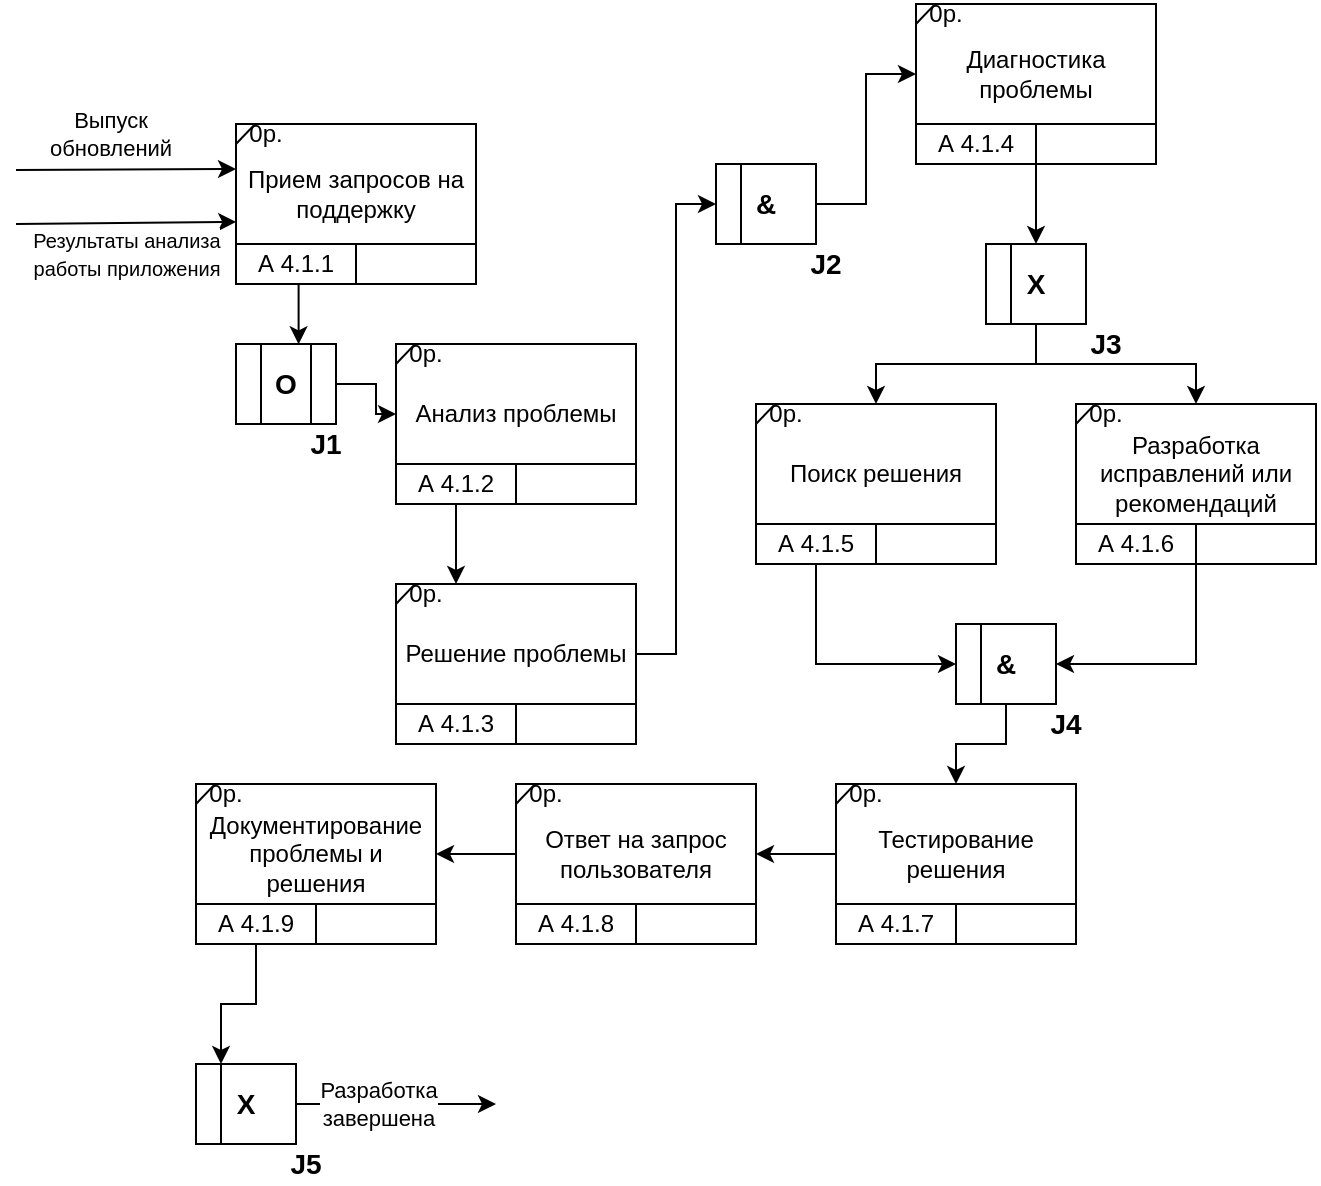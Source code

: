 <mxfile version="22.0.4" type="github">
  <diagram name="Страница — 1" id="KdkdapdGVcpsQh96Dx33">
    <mxGraphModel dx="1702" dy="445" grid="1" gridSize="10" guides="1" tooltips="1" connect="1" arrows="1" fold="1" page="1" pageScale="1" pageWidth="827" pageHeight="1169" math="0" shadow="0">
      <root>
        <mxCell id="0" />
        <mxCell id="1" parent="0" />
        <mxCell id="Tn2TDSUFa4dQiJqFz2St-1" value="" style="group" vertex="1" connectable="0" parent="1">
          <mxGeometry x="90" y="90" width="120" height="80" as="geometry" />
        </mxCell>
        <mxCell id="Tn2TDSUFa4dQiJqFz2St-2" value="" style="rounded=0;whiteSpace=wrap;html=1;" vertex="1" parent="Tn2TDSUFa4dQiJqFz2St-1">
          <mxGeometry width="120" height="80" as="geometry" />
        </mxCell>
        <mxCell id="Tn2TDSUFa4dQiJqFz2St-3" value="" style="endArrow=none;html=1;rounded=0;entryX=1;entryY=0.75;entryDx=0;entryDy=0;" edge="1" parent="Tn2TDSUFa4dQiJqFz2St-1" target="Tn2TDSUFa4dQiJqFz2St-2">
          <mxGeometry width="50" height="50" relative="1" as="geometry">
            <mxPoint y="60" as="sourcePoint" />
            <mxPoint x="50" y="10" as="targetPoint" />
          </mxGeometry>
        </mxCell>
        <mxCell id="Tn2TDSUFa4dQiJqFz2St-4" value="" style="endArrow=none;html=1;rounded=0;" edge="1" parent="Tn2TDSUFa4dQiJqFz2St-1">
          <mxGeometry width="50" height="50" relative="1" as="geometry">
            <mxPoint x="60" y="80" as="sourcePoint" />
            <mxPoint x="60" y="60" as="targetPoint" />
          </mxGeometry>
        </mxCell>
        <mxCell id="Tn2TDSUFa4dQiJqFz2St-5" value="" style="endArrow=none;html=1;rounded=0;entryX=0.081;entryY=-0.002;entryDx=0;entryDy=0;entryPerimeter=0;" edge="1" parent="Tn2TDSUFa4dQiJqFz2St-1" target="Tn2TDSUFa4dQiJqFz2St-2">
          <mxGeometry width="50" height="50" relative="1" as="geometry">
            <mxPoint y="10" as="sourcePoint" />
            <mxPoint x="50" y="-40" as="targetPoint" />
          </mxGeometry>
        </mxCell>
        <mxCell id="Tn2TDSUFa4dQiJqFz2St-6" value="0р." style="text;html=1;strokeColor=none;fillColor=none;align=center;verticalAlign=middle;whiteSpace=wrap;rounded=0;" vertex="1" parent="Tn2TDSUFa4dQiJqFz2St-1">
          <mxGeometry width="30" height="10" as="geometry" />
        </mxCell>
        <mxCell id="Tn2TDSUFa4dQiJqFz2St-9" value="А 4.1.1" style="text;html=1;strokeColor=none;fillColor=none;align=center;verticalAlign=middle;whiteSpace=wrap;rounded=0;" vertex="1" parent="Tn2TDSUFa4dQiJqFz2St-1">
          <mxGeometry y="60" width="60" height="20" as="geometry" />
        </mxCell>
        <mxCell id="Tn2TDSUFa4dQiJqFz2St-10" value="Прием запросов на поддержку" style="text;html=1;strokeColor=none;fillColor=none;align=center;verticalAlign=middle;whiteSpace=wrap;rounded=0;" vertex="1" parent="Tn2TDSUFa4dQiJqFz2St-1">
          <mxGeometry y="10" width="120" height="50" as="geometry" />
        </mxCell>
        <mxCell id="Tn2TDSUFa4dQiJqFz2St-11" value="" style="group" vertex="1" connectable="0" parent="1">
          <mxGeometry x="90" y="200" width="50" height="40" as="geometry" />
        </mxCell>
        <mxCell id="Tn2TDSUFa4dQiJqFz2St-12" value="" style="rounded=0;whiteSpace=wrap;html=1;" vertex="1" parent="Tn2TDSUFa4dQiJqFz2St-11">
          <mxGeometry width="50" height="40" as="geometry" />
        </mxCell>
        <mxCell id="Tn2TDSUFa4dQiJqFz2St-13" value="" style="endArrow=none;html=1;rounded=0;entryX=0.25;entryY=0;entryDx=0;entryDy=0;exitX=0.25;exitY=1;exitDx=0;exitDy=0;" edge="1" parent="Tn2TDSUFa4dQiJqFz2St-11" source="Tn2TDSUFa4dQiJqFz2St-12" target="Tn2TDSUFa4dQiJqFz2St-12">
          <mxGeometry width="50" height="50" relative="1" as="geometry">
            <mxPoint x="10" y="40" as="sourcePoint" />
            <mxPoint x="20" y="10" as="targetPoint" />
          </mxGeometry>
        </mxCell>
        <mxCell id="Tn2TDSUFa4dQiJqFz2St-14" value="&lt;font style=&quot;font-size: 14px;&quot;&gt;&lt;b&gt;О&lt;/b&gt;&lt;/font&gt;" style="text;html=1;strokeColor=none;fillColor=none;align=center;verticalAlign=middle;whiteSpace=wrap;rounded=0;" vertex="1" parent="Tn2TDSUFa4dQiJqFz2St-11">
          <mxGeometry x="10" y="5" width="30" height="30" as="geometry" />
        </mxCell>
        <mxCell id="Tn2TDSUFa4dQiJqFz2St-15" value="" style="endArrow=none;html=1;rounded=0;entryX=0.75;entryY=0;entryDx=0;entryDy=0;exitX=0.75;exitY=1;exitDx=0;exitDy=0;" edge="1" parent="Tn2TDSUFa4dQiJqFz2St-11" source="Tn2TDSUFa4dQiJqFz2St-12" target="Tn2TDSUFa4dQiJqFz2St-12">
          <mxGeometry width="50" height="50" relative="1" as="geometry">
            <mxPoint x="40" y="40" as="sourcePoint" />
            <mxPoint x="90" y="-10" as="targetPoint" />
          </mxGeometry>
        </mxCell>
        <mxCell id="Tn2TDSUFa4dQiJqFz2St-16" value="" style="group" vertex="1" connectable="0" parent="1">
          <mxGeometry x="170" y="200" width="120" height="80" as="geometry" />
        </mxCell>
        <mxCell id="Tn2TDSUFa4dQiJqFz2St-17" value="" style="rounded=0;whiteSpace=wrap;html=1;" vertex="1" parent="Tn2TDSUFa4dQiJqFz2St-16">
          <mxGeometry width="120" height="80" as="geometry" />
        </mxCell>
        <mxCell id="Tn2TDSUFa4dQiJqFz2St-18" value="" style="endArrow=none;html=1;rounded=0;entryX=1;entryY=0.75;entryDx=0;entryDy=0;" edge="1" parent="Tn2TDSUFa4dQiJqFz2St-16" target="Tn2TDSUFa4dQiJqFz2St-17">
          <mxGeometry width="50" height="50" relative="1" as="geometry">
            <mxPoint y="60" as="sourcePoint" />
            <mxPoint x="50" y="10" as="targetPoint" />
          </mxGeometry>
        </mxCell>
        <mxCell id="Tn2TDSUFa4dQiJqFz2St-19" value="" style="endArrow=none;html=1;rounded=0;" edge="1" parent="Tn2TDSUFa4dQiJqFz2St-16">
          <mxGeometry width="50" height="50" relative="1" as="geometry">
            <mxPoint x="60" y="80" as="sourcePoint" />
            <mxPoint x="60" y="60" as="targetPoint" />
          </mxGeometry>
        </mxCell>
        <mxCell id="Tn2TDSUFa4dQiJqFz2St-20" value="" style="endArrow=none;html=1;rounded=0;entryX=0.081;entryY=-0.002;entryDx=0;entryDy=0;entryPerimeter=0;" edge="1" parent="Tn2TDSUFa4dQiJqFz2St-16" target="Tn2TDSUFa4dQiJqFz2St-17">
          <mxGeometry width="50" height="50" relative="1" as="geometry">
            <mxPoint y="10" as="sourcePoint" />
            <mxPoint x="50" y="-40" as="targetPoint" />
          </mxGeometry>
        </mxCell>
        <mxCell id="Tn2TDSUFa4dQiJqFz2St-21" value="0р." style="text;html=1;strokeColor=none;fillColor=none;align=center;verticalAlign=middle;whiteSpace=wrap;rounded=0;" vertex="1" parent="Tn2TDSUFa4dQiJqFz2St-16">
          <mxGeometry width="30" height="10" as="geometry" />
        </mxCell>
        <mxCell id="Tn2TDSUFa4dQiJqFz2St-22" value="А 4.1.2" style="text;html=1;strokeColor=none;fillColor=none;align=center;verticalAlign=middle;whiteSpace=wrap;rounded=0;" vertex="1" parent="Tn2TDSUFa4dQiJqFz2St-16">
          <mxGeometry y="60" width="60" height="20" as="geometry" />
        </mxCell>
        <mxCell id="Tn2TDSUFa4dQiJqFz2St-23" value="Анализ проблемы" style="text;html=1;strokeColor=none;fillColor=none;align=center;verticalAlign=middle;whiteSpace=wrap;rounded=0;" vertex="1" parent="Tn2TDSUFa4dQiJqFz2St-16">
          <mxGeometry y="10" width="120" height="50" as="geometry" />
        </mxCell>
        <mxCell id="Tn2TDSUFa4dQiJqFz2St-24" value="" style="group" vertex="1" connectable="0" parent="1">
          <mxGeometry x="170" y="320" width="120" height="80" as="geometry" />
        </mxCell>
        <mxCell id="Tn2TDSUFa4dQiJqFz2St-25" value="" style="rounded=0;whiteSpace=wrap;html=1;" vertex="1" parent="Tn2TDSUFa4dQiJqFz2St-24">
          <mxGeometry width="120" height="80" as="geometry" />
        </mxCell>
        <mxCell id="Tn2TDSUFa4dQiJqFz2St-26" value="" style="endArrow=none;html=1;rounded=0;entryX=1;entryY=0.75;entryDx=0;entryDy=0;" edge="1" parent="Tn2TDSUFa4dQiJqFz2St-24" target="Tn2TDSUFa4dQiJqFz2St-25">
          <mxGeometry width="50" height="50" relative="1" as="geometry">
            <mxPoint y="60" as="sourcePoint" />
            <mxPoint x="50" y="10" as="targetPoint" />
          </mxGeometry>
        </mxCell>
        <mxCell id="Tn2TDSUFa4dQiJqFz2St-27" value="" style="endArrow=none;html=1;rounded=0;" edge="1" parent="Tn2TDSUFa4dQiJqFz2St-24">
          <mxGeometry width="50" height="50" relative="1" as="geometry">
            <mxPoint x="60" y="80" as="sourcePoint" />
            <mxPoint x="60" y="60" as="targetPoint" />
          </mxGeometry>
        </mxCell>
        <mxCell id="Tn2TDSUFa4dQiJqFz2St-28" value="" style="endArrow=none;html=1;rounded=0;entryX=0.081;entryY=-0.002;entryDx=0;entryDy=0;entryPerimeter=0;" edge="1" parent="Tn2TDSUFa4dQiJqFz2St-24" target="Tn2TDSUFa4dQiJqFz2St-25">
          <mxGeometry width="50" height="50" relative="1" as="geometry">
            <mxPoint y="10" as="sourcePoint" />
            <mxPoint x="50" y="-40" as="targetPoint" />
          </mxGeometry>
        </mxCell>
        <mxCell id="Tn2TDSUFa4dQiJqFz2St-29" value="0р." style="text;html=1;strokeColor=none;fillColor=none;align=center;verticalAlign=middle;whiteSpace=wrap;rounded=0;" vertex="1" parent="Tn2TDSUFa4dQiJqFz2St-24">
          <mxGeometry width="30" height="10" as="geometry" />
        </mxCell>
        <mxCell id="Tn2TDSUFa4dQiJqFz2St-30" value="А 4.1.3" style="text;html=1;strokeColor=none;fillColor=none;align=center;verticalAlign=middle;whiteSpace=wrap;rounded=0;" vertex="1" parent="Tn2TDSUFa4dQiJqFz2St-24">
          <mxGeometry y="60" width="60" height="20" as="geometry" />
        </mxCell>
        <mxCell id="Tn2TDSUFa4dQiJqFz2St-31" value="Решение проблемы" style="text;html=1;strokeColor=none;fillColor=none;align=center;verticalAlign=middle;whiteSpace=wrap;rounded=0;" vertex="1" parent="Tn2TDSUFa4dQiJqFz2St-24">
          <mxGeometry y="10" width="120" height="50" as="geometry" />
        </mxCell>
        <mxCell id="Tn2TDSUFa4dQiJqFz2St-32" value="" style="group" vertex="1" connectable="0" parent="1">
          <mxGeometry x="390" y="420" width="120" height="80" as="geometry" />
        </mxCell>
        <mxCell id="Tn2TDSUFa4dQiJqFz2St-33" value="" style="rounded=0;whiteSpace=wrap;html=1;" vertex="1" parent="Tn2TDSUFa4dQiJqFz2St-32">
          <mxGeometry width="120" height="80" as="geometry" />
        </mxCell>
        <mxCell id="Tn2TDSUFa4dQiJqFz2St-34" value="" style="endArrow=none;html=1;rounded=0;entryX=1;entryY=0.75;entryDx=0;entryDy=0;" edge="1" parent="Tn2TDSUFa4dQiJqFz2St-32" target="Tn2TDSUFa4dQiJqFz2St-33">
          <mxGeometry width="50" height="50" relative="1" as="geometry">
            <mxPoint y="60" as="sourcePoint" />
            <mxPoint x="50" y="10" as="targetPoint" />
          </mxGeometry>
        </mxCell>
        <mxCell id="Tn2TDSUFa4dQiJqFz2St-35" value="" style="endArrow=none;html=1;rounded=0;" edge="1" parent="Tn2TDSUFa4dQiJqFz2St-32">
          <mxGeometry width="50" height="50" relative="1" as="geometry">
            <mxPoint x="60" y="80" as="sourcePoint" />
            <mxPoint x="60" y="60" as="targetPoint" />
          </mxGeometry>
        </mxCell>
        <mxCell id="Tn2TDSUFa4dQiJqFz2St-36" value="" style="endArrow=none;html=1;rounded=0;entryX=0.081;entryY=-0.002;entryDx=0;entryDy=0;entryPerimeter=0;" edge="1" parent="Tn2TDSUFa4dQiJqFz2St-32" target="Tn2TDSUFa4dQiJqFz2St-33">
          <mxGeometry width="50" height="50" relative="1" as="geometry">
            <mxPoint y="10" as="sourcePoint" />
            <mxPoint x="50" y="-40" as="targetPoint" />
          </mxGeometry>
        </mxCell>
        <mxCell id="Tn2TDSUFa4dQiJqFz2St-37" value="0р." style="text;html=1;strokeColor=none;fillColor=none;align=center;verticalAlign=middle;whiteSpace=wrap;rounded=0;" vertex="1" parent="Tn2TDSUFa4dQiJqFz2St-32">
          <mxGeometry width="30" height="10" as="geometry" />
        </mxCell>
        <mxCell id="Tn2TDSUFa4dQiJqFz2St-38" value="А 4.1.7" style="text;html=1;strokeColor=none;fillColor=none;align=center;verticalAlign=middle;whiteSpace=wrap;rounded=0;" vertex="1" parent="Tn2TDSUFa4dQiJqFz2St-32">
          <mxGeometry y="60" width="60" height="20" as="geometry" />
        </mxCell>
        <mxCell id="Tn2TDSUFa4dQiJqFz2St-39" value="Тестирование решения" style="text;html=1;strokeColor=none;fillColor=none;align=center;verticalAlign=middle;whiteSpace=wrap;rounded=0;" vertex="1" parent="Tn2TDSUFa4dQiJqFz2St-32">
          <mxGeometry y="10" width="120" height="50" as="geometry" />
        </mxCell>
        <mxCell id="Tn2TDSUFa4dQiJqFz2St-40" value="" style="group" vertex="1" connectable="0" parent="1">
          <mxGeometry x="430" y="30" width="120" height="80" as="geometry" />
        </mxCell>
        <mxCell id="Tn2TDSUFa4dQiJqFz2St-41" value="" style="rounded=0;whiteSpace=wrap;html=1;" vertex="1" parent="Tn2TDSUFa4dQiJqFz2St-40">
          <mxGeometry width="120" height="80" as="geometry" />
        </mxCell>
        <mxCell id="Tn2TDSUFa4dQiJqFz2St-42" value="" style="endArrow=none;html=1;rounded=0;entryX=1;entryY=0.75;entryDx=0;entryDy=0;" edge="1" parent="Tn2TDSUFa4dQiJqFz2St-40" target="Tn2TDSUFa4dQiJqFz2St-41">
          <mxGeometry width="50" height="50" relative="1" as="geometry">
            <mxPoint y="60" as="sourcePoint" />
            <mxPoint x="50" y="10" as="targetPoint" />
          </mxGeometry>
        </mxCell>
        <mxCell id="Tn2TDSUFa4dQiJqFz2St-43" value="" style="endArrow=none;html=1;rounded=0;" edge="1" parent="Tn2TDSUFa4dQiJqFz2St-40">
          <mxGeometry width="50" height="50" relative="1" as="geometry">
            <mxPoint x="60" y="80" as="sourcePoint" />
            <mxPoint x="60" y="60" as="targetPoint" />
          </mxGeometry>
        </mxCell>
        <mxCell id="Tn2TDSUFa4dQiJqFz2St-44" value="" style="endArrow=none;html=1;rounded=0;entryX=0.081;entryY=-0.002;entryDx=0;entryDy=0;entryPerimeter=0;" edge="1" parent="Tn2TDSUFa4dQiJqFz2St-40" target="Tn2TDSUFa4dQiJqFz2St-41">
          <mxGeometry width="50" height="50" relative="1" as="geometry">
            <mxPoint y="10" as="sourcePoint" />
            <mxPoint x="50" y="-40" as="targetPoint" />
          </mxGeometry>
        </mxCell>
        <mxCell id="Tn2TDSUFa4dQiJqFz2St-45" value="0р." style="text;html=1;strokeColor=none;fillColor=none;align=center;verticalAlign=middle;whiteSpace=wrap;rounded=0;" vertex="1" parent="Tn2TDSUFa4dQiJqFz2St-40">
          <mxGeometry width="30" height="10" as="geometry" />
        </mxCell>
        <mxCell id="Tn2TDSUFa4dQiJqFz2St-46" value="А 4.1.4" style="text;html=1;strokeColor=none;fillColor=none;align=center;verticalAlign=middle;whiteSpace=wrap;rounded=0;" vertex="1" parent="Tn2TDSUFa4dQiJqFz2St-40">
          <mxGeometry y="60" width="60" height="20" as="geometry" />
        </mxCell>
        <mxCell id="Tn2TDSUFa4dQiJqFz2St-47" value="Диагностика проблемы" style="text;html=1;strokeColor=none;fillColor=none;align=center;verticalAlign=middle;whiteSpace=wrap;rounded=0;" vertex="1" parent="Tn2TDSUFa4dQiJqFz2St-40">
          <mxGeometry y="10" width="120" height="50" as="geometry" />
        </mxCell>
        <mxCell id="Tn2TDSUFa4dQiJqFz2St-48" style="edgeStyle=orthogonalEdgeStyle;rounded=0;orthogonalLoop=1;jettySize=auto;html=1;entryX=0;entryY=0.5;entryDx=0;entryDy=0;" edge="1" parent="1" source="Tn2TDSUFa4dQiJqFz2St-12" target="Tn2TDSUFa4dQiJqFz2St-23">
          <mxGeometry relative="1" as="geometry" />
        </mxCell>
        <mxCell id="Tn2TDSUFa4dQiJqFz2St-51" value="" style="endArrow=classic;html=1;rounded=0;entryX=0;entryY=0.25;entryDx=0;entryDy=0;" edge="1" parent="1" target="Tn2TDSUFa4dQiJqFz2St-10">
          <mxGeometry width="50" height="50" relative="1" as="geometry">
            <mxPoint x="-20" y="113" as="sourcePoint" />
            <mxPoint x="50" y="60" as="targetPoint" />
          </mxGeometry>
        </mxCell>
        <mxCell id="Tn2TDSUFa4dQiJqFz2St-52" value="Выпуск&lt;br&gt;обновлений" style="edgeLabel;html=1;align=center;verticalAlign=middle;resizable=0;points=[];" vertex="1" connectable="0" parent="Tn2TDSUFa4dQiJqFz2St-51">
          <mxGeometry x="-0.586" y="2" relative="1" as="geometry">
            <mxPoint x="24" y="-16" as="offset" />
          </mxGeometry>
        </mxCell>
        <mxCell id="Tn2TDSUFa4dQiJqFz2St-53" value="" style="endArrow=classic;html=1;rounded=0;entryX=0.001;entryY=0.779;entryDx=0;entryDy=0;entryPerimeter=0;" edge="1" parent="1" target="Tn2TDSUFa4dQiJqFz2St-10">
          <mxGeometry width="50" height="50" relative="1" as="geometry">
            <mxPoint x="-20" y="140" as="sourcePoint" />
            <mxPoint x="20" y="130" as="targetPoint" />
          </mxGeometry>
        </mxCell>
        <mxCell id="Tn2TDSUFa4dQiJqFz2St-54" value="&lt;font style=&quot;font-size: 10px;&quot;&gt;Результаты анализа&lt;br&gt;работы приложения&lt;/font&gt;" style="edgeLabel;html=1;align=center;verticalAlign=middle;resizable=0;points=[];" vertex="1" connectable="0" parent="Tn2TDSUFa4dQiJqFz2St-53">
          <mxGeometry x="-0.278" y="1" relative="1" as="geometry">
            <mxPoint x="15" y="16" as="offset" />
          </mxGeometry>
        </mxCell>
        <mxCell id="Tn2TDSUFa4dQiJqFz2St-55" value="" style="group" vertex="1" connectable="0" parent="1">
          <mxGeometry x="330" y="110" width="50" height="40" as="geometry" />
        </mxCell>
        <mxCell id="Tn2TDSUFa4dQiJqFz2St-56" value="" style="rounded=0;whiteSpace=wrap;html=1;" vertex="1" parent="Tn2TDSUFa4dQiJqFz2St-55">
          <mxGeometry width="50" height="40" as="geometry" />
        </mxCell>
        <mxCell id="Tn2TDSUFa4dQiJqFz2St-57" value="" style="endArrow=none;html=1;rounded=0;entryX=0.25;entryY=0;entryDx=0;entryDy=0;exitX=0.25;exitY=1;exitDx=0;exitDy=0;" edge="1" parent="Tn2TDSUFa4dQiJqFz2St-55" source="Tn2TDSUFa4dQiJqFz2St-56" target="Tn2TDSUFa4dQiJqFz2St-56">
          <mxGeometry width="50" height="50" relative="1" as="geometry">
            <mxPoint x="10" y="40" as="sourcePoint" />
            <mxPoint x="20" y="10" as="targetPoint" />
          </mxGeometry>
        </mxCell>
        <mxCell id="Tn2TDSUFa4dQiJqFz2St-58" value="&lt;font style=&quot;font-size: 14px;&quot;&gt;&lt;b&gt;&amp;amp;&lt;/b&gt;&lt;/font&gt;" style="text;html=1;strokeColor=none;fillColor=none;align=center;verticalAlign=middle;whiteSpace=wrap;rounded=0;" vertex="1" parent="Tn2TDSUFa4dQiJqFz2St-55">
          <mxGeometry x="10" y="5" width="30" height="30" as="geometry" />
        </mxCell>
        <mxCell id="Tn2TDSUFa4dQiJqFz2St-60" style="edgeStyle=orthogonalEdgeStyle;rounded=0;orthogonalLoop=1;jettySize=auto;html=1;exitX=1;exitY=0.5;exitDx=0;exitDy=0;entryX=0;entryY=0.5;entryDx=0;entryDy=0;" edge="1" parent="1" source="Tn2TDSUFa4dQiJqFz2St-31" target="Tn2TDSUFa4dQiJqFz2St-56">
          <mxGeometry relative="1" as="geometry" />
        </mxCell>
        <mxCell id="Tn2TDSUFa4dQiJqFz2St-62" style="edgeStyle=orthogonalEdgeStyle;rounded=0;orthogonalLoop=1;jettySize=auto;html=1;exitX=1;exitY=0.5;exitDx=0;exitDy=0;entryX=0;entryY=0.5;entryDx=0;entryDy=0;" edge="1" parent="1" source="Tn2TDSUFa4dQiJqFz2St-56" target="Tn2TDSUFa4dQiJqFz2St-47">
          <mxGeometry relative="1" as="geometry" />
        </mxCell>
        <mxCell id="Tn2TDSUFa4dQiJqFz2St-64" value="" style="group" vertex="1" connectable="0" parent="1">
          <mxGeometry x="465" y="150" width="50" height="40" as="geometry" />
        </mxCell>
        <mxCell id="Tn2TDSUFa4dQiJqFz2St-65" value="" style="rounded=0;whiteSpace=wrap;html=1;" vertex="1" parent="Tn2TDSUFa4dQiJqFz2St-64">
          <mxGeometry width="50" height="40" as="geometry" />
        </mxCell>
        <mxCell id="Tn2TDSUFa4dQiJqFz2St-66" value="" style="endArrow=none;html=1;rounded=0;entryX=0.25;entryY=0;entryDx=0;entryDy=0;exitX=0.25;exitY=1;exitDx=0;exitDy=0;" edge="1" parent="Tn2TDSUFa4dQiJqFz2St-64" source="Tn2TDSUFa4dQiJqFz2St-65" target="Tn2TDSUFa4dQiJqFz2St-65">
          <mxGeometry width="50" height="50" relative="1" as="geometry">
            <mxPoint x="10" y="40" as="sourcePoint" />
            <mxPoint x="20" y="10" as="targetPoint" />
          </mxGeometry>
        </mxCell>
        <mxCell id="Tn2TDSUFa4dQiJqFz2St-67" value="&lt;font style=&quot;font-size: 14px;&quot;&gt;&lt;b&gt;Х&lt;/b&gt;&lt;/font&gt;" style="text;html=1;strokeColor=none;fillColor=none;align=center;verticalAlign=middle;whiteSpace=wrap;rounded=0;" vertex="1" parent="Tn2TDSUFa4dQiJqFz2St-64">
          <mxGeometry x="10" y="5" width="30" height="30" as="geometry" />
        </mxCell>
        <mxCell id="Tn2TDSUFa4dQiJqFz2St-68" style="edgeStyle=orthogonalEdgeStyle;rounded=0;orthogonalLoop=1;jettySize=auto;html=1;entryX=0.5;entryY=0;entryDx=0;entryDy=0;" edge="1" parent="1" source="Tn2TDSUFa4dQiJqFz2St-41" target="Tn2TDSUFa4dQiJqFz2St-65">
          <mxGeometry relative="1" as="geometry" />
        </mxCell>
        <mxCell id="Tn2TDSUFa4dQiJqFz2St-70" value="" style="group" vertex="1" connectable="0" parent="1">
          <mxGeometry x="350" y="230" width="120" height="80" as="geometry" />
        </mxCell>
        <mxCell id="Tn2TDSUFa4dQiJqFz2St-71" value="" style="rounded=0;whiteSpace=wrap;html=1;" vertex="1" parent="Tn2TDSUFa4dQiJqFz2St-70">
          <mxGeometry width="120" height="80" as="geometry" />
        </mxCell>
        <mxCell id="Tn2TDSUFa4dQiJqFz2St-72" value="" style="endArrow=none;html=1;rounded=0;entryX=1;entryY=0.75;entryDx=0;entryDy=0;" edge="1" parent="Tn2TDSUFa4dQiJqFz2St-70" target="Tn2TDSUFa4dQiJqFz2St-71">
          <mxGeometry width="50" height="50" relative="1" as="geometry">
            <mxPoint y="60" as="sourcePoint" />
            <mxPoint x="50" y="10" as="targetPoint" />
          </mxGeometry>
        </mxCell>
        <mxCell id="Tn2TDSUFa4dQiJqFz2St-73" value="" style="endArrow=none;html=1;rounded=0;" edge="1" parent="Tn2TDSUFa4dQiJqFz2St-70">
          <mxGeometry width="50" height="50" relative="1" as="geometry">
            <mxPoint x="60" y="80" as="sourcePoint" />
            <mxPoint x="60" y="60" as="targetPoint" />
          </mxGeometry>
        </mxCell>
        <mxCell id="Tn2TDSUFa4dQiJqFz2St-74" value="" style="endArrow=none;html=1;rounded=0;entryX=0.081;entryY=-0.002;entryDx=0;entryDy=0;entryPerimeter=0;" edge="1" parent="Tn2TDSUFa4dQiJqFz2St-70" target="Tn2TDSUFa4dQiJqFz2St-71">
          <mxGeometry width="50" height="50" relative="1" as="geometry">
            <mxPoint y="10" as="sourcePoint" />
            <mxPoint x="50" y="-40" as="targetPoint" />
          </mxGeometry>
        </mxCell>
        <mxCell id="Tn2TDSUFa4dQiJqFz2St-75" value="0р." style="text;html=1;strokeColor=none;fillColor=none;align=center;verticalAlign=middle;whiteSpace=wrap;rounded=0;" vertex="1" parent="Tn2TDSUFa4dQiJqFz2St-70">
          <mxGeometry width="30" height="10" as="geometry" />
        </mxCell>
        <mxCell id="Tn2TDSUFa4dQiJqFz2St-77" value="Поиск решения" style="text;html=1;strokeColor=none;fillColor=none;align=center;verticalAlign=middle;whiteSpace=wrap;rounded=0;" vertex="1" parent="Tn2TDSUFa4dQiJqFz2St-70">
          <mxGeometry y="10" width="120" height="50" as="geometry" />
        </mxCell>
        <mxCell id="Tn2TDSUFa4dQiJqFz2St-78" value="А 4.1.5" style="text;html=1;strokeColor=none;fillColor=none;align=center;verticalAlign=middle;whiteSpace=wrap;rounded=0;" vertex="1" parent="Tn2TDSUFa4dQiJqFz2St-70">
          <mxGeometry y="60" width="60" height="20" as="geometry" />
        </mxCell>
        <mxCell id="Tn2TDSUFa4dQiJqFz2St-79" value="" style="group" vertex="1" connectable="0" parent="1">
          <mxGeometry x="510" y="230" width="120" height="80" as="geometry" />
        </mxCell>
        <mxCell id="Tn2TDSUFa4dQiJqFz2St-80" value="" style="rounded=0;whiteSpace=wrap;html=1;" vertex="1" parent="Tn2TDSUFa4dQiJqFz2St-79">
          <mxGeometry width="120" height="80" as="geometry" />
        </mxCell>
        <mxCell id="Tn2TDSUFa4dQiJqFz2St-81" value="" style="endArrow=none;html=1;rounded=0;entryX=1;entryY=0.75;entryDx=0;entryDy=0;" edge="1" parent="Tn2TDSUFa4dQiJqFz2St-79" target="Tn2TDSUFa4dQiJqFz2St-80">
          <mxGeometry width="50" height="50" relative="1" as="geometry">
            <mxPoint y="60" as="sourcePoint" />
            <mxPoint x="50" y="10" as="targetPoint" />
          </mxGeometry>
        </mxCell>
        <mxCell id="Tn2TDSUFa4dQiJqFz2St-82" value="" style="endArrow=none;html=1;rounded=0;" edge="1" parent="Tn2TDSUFa4dQiJqFz2St-79">
          <mxGeometry width="50" height="50" relative="1" as="geometry">
            <mxPoint x="60" y="80" as="sourcePoint" />
            <mxPoint x="60" y="60" as="targetPoint" />
          </mxGeometry>
        </mxCell>
        <mxCell id="Tn2TDSUFa4dQiJqFz2St-83" value="" style="endArrow=none;html=1;rounded=0;entryX=0.081;entryY=-0.002;entryDx=0;entryDy=0;entryPerimeter=0;" edge="1" parent="Tn2TDSUFa4dQiJqFz2St-79" target="Tn2TDSUFa4dQiJqFz2St-80">
          <mxGeometry width="50" height="50" relative="1" as="geometry">
            <mxPoint y="10" as="sourcePoint" />
            <mxPoint x="50" y="-40" as="targetPoint" />
          </mxGeometry>
        </mxCell>
        <mxCell id="Tn2TDSUFa4dQiJqFz2St-84" value="0р." style="text;html=1;strokeColor=none;fillColor=none;align=center;verticalAlign=middle;whiteSpace=wrap;rounded=0;" vertex="1" parent="Tn2TDSUFa4dQiJqFz2St-79">
          <mxGeometry width="30" height="10" as="geometry" />
        </mxCell>
        <mxCell id="Tn2TDSUFa4dQiJqFz2St-85" value="А 4.1.6" style="text;html=1;strokeColor=none;fillColor=none;align=center;verticalAlign=middle;whiteSpace=wrap;rounded=0;" vertex="1" parent="Tn2TDSUFa4dQiJqFz2St-79">
          <mxGeometry y="60" width="60" height="20" as="geometry" />
        </mxCell>
        <mxCell id="Tn2TDSUFa4dQiJqFz2St-86" value="Разработка исправлений или рекомендаций" style="text;html=1;strokeColor=none;fillColor=none;align=center;verticalAlign=middle;whiteSpace=wrap;rounded=0;" vertex="1" parent="Tn2TDSUFa4dQiJqFz2St-79">
          <mxGeometry y="10" width="120" height="50" as="geometry" />
        </mxCell>
        <mxCell id="Tn2TDSUFa4dQiJqFz2St-87" style="edgeStyle=orthogonalEdgeStyle;rounded=0;orthogonalLoop=1;jettySize=auto;html=1;entryX=0.5;entryY=0;entryDx=0;entryDy=0;" edge="1" parent="1" source="Tn2TDSUFa4dQiJqFz2St-65" target="Tn2TDSUFa4dQiJqFz2St-71">
          <mxGeometry relative="1" as="geometry" />
        </mxCell>
        <mxCell id="Tn2TDSUFa4dQiJqFz2St-89" style="edgeStyle=orthogonalEdgeStyle;rounded=0;orthogonalLoop=1;jettySize=auto;html=1;entryX=0.5;entryY=0;entryDx=0;entryDy=0;" edge="1" parent="1" source="Tn2TDSUFa4dQiJqFz2St-65" target="Tn2TDSUFa4dQiJqFz2St-80">
          <mxGeometry relative="1" as="geometry" />
        </mxCell>
        <mxCell id="Tn2TDSUFa4dQiJqFz2St-110" value="" style="group" vertex="1" connectable="0" parent="1">
          <mxGeometry x="70" y="420" width="120" height="80" as="geometry" />
        </mxCell>
        <mxCell id="Tn2TDSUFa4dQiJqFz2St-111" value="" style="rounded=0;whiteSpace=wrap;html=1;" vertex="1" parent="Tn2TDSUFa4dQiJqFz2St-110">
          <mxGeometry width="120" height="80" as="geometry" />
        </mxCell>
        <mxCell id="Tn2TDSUFa4dQiJqFz2St-112" value="" style="endArrow=none;html=1;rounded=0;entryX=1;entryY=0.75;entryDx=0;entryDy=0;" edge="1" parent="Tn2TDSUFa4dQiJqFz2St-110" target="Tn2TDSUFa4dQiJqFz2St-111">
          <mxGeometry width="50" height="50" relative="1" as="geometry">
            <mxPoint y="60" as="sourcePoint" />
            <mxPoint x="50" y="10" as="targetPoint" />
          </mxGeometry>
        </mxCell>
        <mxCell id="Tn2TDSUFa4dQiJqFz2St-113" value="" style="endArrow=none;html=1;rounded=0;" edge="1" parent="Tn2TDSUFa4dQiJqFz2St-110">
          <mxGeometry width="50" height="50" relative="1" as="geometry">
            <mxPoint x="60" y="80" as="sourcePoint" />
            <mxPoint x="60" y="60" as="targetPoint" />
          </mxGeometry>
        </mxCell>
        <mxCell id="Tn2TDSUFa4dQiJqFz2St-114" value="" style="endArrow=none;html=1;rounded=0;entryX=0.081;entryY=-0.002;entryDx=0;entryDy=0;entryPerimeter=0;" edge="1" parent="Tn2TDSUFa4dQiJqFz2St-110" target="Tn2TDSUFa4dQiJqFz2St-111">
          <mxGeometry width="50" height="50" relative="1" as="geometry">
            <mxPoint y="10" as="sourcePoint" />
            <mxPoint x="50" y="-40" as="targetPoint" />
          </mxGeometry>
        </mxCell>
        <mxCell id="Tn2TDSUFa4dQiJqFz2St-115" value="0р." style="text;html=1;strokeColor=none;fillColor=none;align=center;verticalAlign=middle;whiteSpace=wrap;rounded=0;" vertex="1" parent="Tn2TDSUFa4dQiJqFz2St-110">
          <mxGeometry width="30" height="10" as="geometry" />
        </mxCell>
        <mxCell id="Tn2TDSUFa4dQiJqFz2St-117" value="А 4.1.9" style="text;html=1;strokeColor=none;fillColor=none;align=center;verticalAlign=middle;whiteSpace=wrap;rounded=0;" vertex="1" parent="Tn2TDSUFa4dQiJqFz2St-110">
          <mxGeometry y="60" width="60" height="20" as="geometry" />
        </mxCell>
        <mxCell id="Tn2TDSUFa4dQiJqFz2St-118" value="Документирование проблемы и решения" style="text;html=1;strokeColor=none;fillColor=none;align=center;verticalAlign=middle;whiteSpace=wrap;rounded=0;" vertex="1" parent="Tn2TDSUFa4dQiJqFz2St-110">
          <mxGeometry y="10" width="120" height="50" as="geometry" />
        </mxCell>
        <mxCell id="Tn2TDSUFa4dQiJqFz2St-119" value="" style="group" vertex="1" connectable="0" parent="1">
          <mxGeometry x="230" y="420" width="120" height="80" as="geometry" />
        </mxCell>
        <mxCell id="Tn2TDSUFa4dQiJqFz2St-120" value="" style="rounded=0;whiteSpace=wrap;html=1;" vertex="1" parent="Tn2TDSUFa4dQiJqFz2St-119">
          <mxGeometry width="120" height="80" as="geometry" />
        </mxCell>
        <mxCell id="Tn2TDSUFa4dQiJqFz2St-121" value="" style="endArrow=none;html=1;rounded=0;entryX=1;entryY=0.75;entryDx=0;entryDy=0;" edge="1" parent="Tn2TDSUFa4dQiJqFz2St-119" target="Tn2TDSUFa4dQiJqFz2St-120">
          <mxGeometry width="50" height="50" relative="1" as="geometry">
            <mxPoint y="60" as="sourcePoint" />
            <mxPoint x="50" y="10" as="targetPoint" />
          </mxGeometry>
        </mxCell>
        <mxCell id="Tn2TDSUFa4dQiJqFz2St-122" value="" style="endArrow=none;html=1;rounded=0;" edge="1" parent="Tn2TDSUFa4dQiJqFz2St-119">
          <mxGeometry width="50" height="50" relative="1" as="geometry">
            <mxPoint x="60" y="80" as="sourcePoint" />
            <mxPoint x="60" y="60" as="targetPoint" />
          </mxGeometry>
        </mxCell>
        <mxCell id="Tn2TDSUFa4dQiJqFz2St-123" value="" style="endArrow=none;html=1;rounded=0;entryX=0.081;entryY=-0.002;entryDx=0;entryDy=0;entryPerimeter=0;" edge="1" parent="Tn2TDSUFa4dQiJqFz2St-119" target="Tn2TDSUFa4dQiJqFz2St-120">
          <mxGeometry width="50" height="50" relative="1" as="geometry">
            <mxPoint y="10" as="sourcePoint" />
            <mxPoint x="50" y="-40" as="targetPoint" />
          </mxGeometry>
        </mxCell>
        <mxCell id="Tn2TDSUFa4dQiJqFz2St-124" value="0р." style="text;html=1;strokeColor=none;fillColor=none;align=center;verticalAlign=middle;whiteSpace=wrap;rounded=0;" vertex="1" parent="Tn2TDSUFa4dQiJqFz2St-119">
          <mxGeometry width="30" height="10" as="geometry" />
        </mxCell>
        <mxCell id="Tn2TDSUFa4dQiJqFz2St-126" value="А 4.1.8" style="text;html=1;strokeColor=none;fillColor=none;align=center;verticalAlign=middle;whiteSpace=wrap;rounded=0;" vertex="1" parent="Tn2TDSUFa4dQiJqFz2St-119">
          <mxGeometry y="60" width="60" height="20" as="geometry" />
        </mxCell>
        <mxCell id="Tn2TDSUFa4dQiJqFz2St-127" value="Ответ на запрос пользователя" style="text;html=1;strokeColor=none;fillColor=none;align=center;verticalAlign=middle;whiteSpace=wrap;rounded=0;" vertex="1" parent="Tn2TDSUFa4dQiJqFz2St-119">
          <mxGeometry y="10" width="120" height="50" as="geometry" />
        </mxCell>
        <mxCell id="Tn2TDSUFa4dQiJqFz2St-190" value="" style="group" vertex="1" connectable="0" parent="1">
          <mxGeometry x="70" y="560" width="50" height="40" as="geometry" />
        </mxCell>
        <mxCell id="Tn2TDSUFa4dQiJqFz2St-191" value="" style="rounded=0;whiteSpace=wrap;html=1;" vertex="1" parent="Tn2TDSUFa4dQiJqFz2St-190">
          <mxGeometry width="50" height="40" as="geometry" />
        </mxCell>
        <mxCell id="Tn2TDSUFa4dQiJqFz2St-192" value="" style="endArrow=none;html=1;rounded=0;entryX=0.25;entryY=0;entryDx=0;entryDy=0;exitX=0.25;exitY=1;exitDx=0;exitDy=0;" edge="1" parent="Tn2TDSUFa4dQiJqFz2St-190" source="Tn2TDSUFa4dQiJqFz2St-191" target="Tn2TDSUFa4dQiJqFz2St-191">
          <mxGeometry width="50" height="50" relative="1" as="geometry">
            <mxPoint x="10" y="40" as="sourcePoint" />
            <mxPoint x="20" y="10" as="targetPoint" />
          </mxGeometry>
        </mxCell>
        <mxCell id="Tn2TDSUFa4dQiJqFz2St-193" value="&lt;font style=&quot;font-size: 14px;&quot;&gt;&lt;b&gt;Х&lt;/b&gt;&lt;/font&gt;" style="text;html=1;strokeColor=none;fillColor=none;align=center;verticalAlign=middle;whiteSpace=wrap;rounded=0;" vertex="1" parent="Tn2TDSUFa4dQiJqFz2St-190">
          <mxGeometry x="10" y="5" width="30" height="30" as="geometry" />
        </mxCell>
        <mxCell id="Tn2TDSUFa4dQiJqFz2St-194" value="" style="endArrow=classic;html=1;rounded=0;" edge="1" parent="1">
          <mxGeometry width="50" height="50" relative="1" as="geometry">
            <mxPoint x="120" y="580" as="sourcePoint" />
            <mxPoint x="220" y="580" as="targetPoint" />
          </mxGeometry>
        </mxCell>
        <mxCell id="Tn2TDSUFa4dQiJqFz2St-195" value="Разработка&lt;br&gt;завершена" style="edgeLabel;html=1;align=center;verticalAlign=middle;resizable=0;points=[];" vertex="1" connectable="0" parent="Tn2TDSUFa4dQiJqFz2St-194">
          <mxGeometry x="0.385" y="-3" relative="1" as="geometry">
            <mxPoint x="-29" y="-3" as="offset" />
          </mxGeometry>
        </mxCell>
        <mxCell id="Tn2TDSUFa4dQiJqFz2St-196" value="&lt;b&gt;&lt;font style=&quot;font-size: 14px;&quot;&gt;J1&lt;/font&gt;&lt;/b&gt;" style="text;html=1;strokeColor=none;fillColor=none;align=center;verticalAlign=middle;whiteSpace=wrap;rounded=0;" vertex="1" parent="1">
          <mxGeometry x="120" y="240" width="30" height="20" as="geometry" />
        </mxCell>
        <mxCell id="Tn2TDSUFa4dQiJqFz2St-197" value="&lt;b&gt;&lt;font style=&quot;font-size: 14px;&quot;&gt;J2&lt;/font&gt;&lt;/b&gt;" style="text;html=1;strokeColor=none;fillColor=none;align=center;verticalAlign=middle;whiteSpace=wrap;rounded=0;" vertex="1" parent="1">
          <mxGeometry x="370" y="150" width="30" height="20" as="geometry" />
        </mxCell>
        <mxCell id="Tn2TDSUFa4dQiJqFz2St-198" value="&lt;b&gt;&lt;font style=&quot;font-size: 14px;&quot;&gt;J3&lt;/font&gt;&lt;/b&gt;" style="text;html=1;strokeColor=none;fillColor=none;align=center;verticalAlign=middle;whiteSpace=wrap;rounded=0;" vertex="1" parent="1">
          <mxGeometry x="510" y="190" width="30" height="20" as="geometry" />
        </mxCell>
        <mxCell id="Tn2TDSUFa4dQiJqFz2St-202" value="&lt;b&gt;&lt;font style=&quot;font-size: 14px;&quot;&gt;J5&lt;/font&gt;&lt;/b&gt;" style="text;html=1;strokeColor=none;fillColor=none;align=center;verticalAlign=middle;whiteSpace=wrap;rounded=0;" vertex="1" parent="1">
          <mxGeometry x="110" y="600" width="30" height="20" as="geometry" />
        </mxCell>
        <mxCell id="Tn2TDSUFa4dQiJqFz2St-207" style="edgeStyle=orthogonalEdgeStyle;rounded=0;orthogonalLoop=1;jettySize=auto;html=1;exitX=0.25;exitY=1;exitDx=0;exitDy=0;entryX=0.71;entryY=-0.162;entryDx=0;entryDy=0;entryPerimeter=0;" edge="1" parent="1" source="Tn2TDSUFa4dQiJqFz2St-2" target="Tn2TDSUFa4dQiJqFz2St-14">
          <mxGeometry relative="1" as="geometry" />
        </mxCell>
        <mxCell id="Tn2TDSUFa4dQiJqFz2St-208" style="edgeStyle=orthogonalEdgeStyle;rounded=0;orthogonalLoop=1;jettySize=auto;html=1;exitX=0.5;exitY=1;exitDx=0;exitDy=0;entryX=1;entryY=0;entryDx=0;entryDy=0;" edge="1" parent="1" source="Tn2TDSUFa4dQiJqFz2St-22" target="Tn2TDSUFa4dQiJqFz2St-29">
          <mxGeometry relative="1" as="geometry" />
        </mxCell>
        <mxCell id="Tn2TDSUFa4dQiJqFz2St-210" value="" style="group" vertex="1" connectable="0" parent="1">
          <mxGeometry x="450" y="340" width="50" height="40" as="geometry" />
        </mxCell>
        <mxCell id="Tn2TDSUFa4dQiJqFz2St-211" value="" style="rounded=0;whiteSpace=wrap;html=1;" vertex="1" parent="Tn2TDSUFa4dQiJqFz2St-210">
          <mxGeometry width="50" height="40" as="geometry" />
        </mxCell>
        <mxCell id="Tn2TDSUFa4dQiJqFz2St-212" value="" style="endArrow=none;html=1;rounded=0;entryX=0.25;entryY=0;entryDx=0;entryDy=0;exitX=0.25;exitY=1;exitDx=0;exitDy=0;" edge="1" parent="Tn2TDSUFa4dQiJqFz2St-210" source="Tn2TDSUFa4dQiJqFz2St-211" target="Tn2TDSUFa4dQiJqFz2St-211">
          <mxGeometry width="50" height="50" relative="1" as="geometry">
            <mxPoint x="10" y="40" as="sourcePoint" />
            <mxPoint x="20" y="10" as="targetPoint" />
          </mxGeometry>
        </mxCell>
        <mxCell id="Tn2TDSUFa4dQiJqFz2St-213" value="&lt;font style=&quot;font-size: 14px;&quot;&gt;&lt;b&gt;&amp;amp;&lt;/b&gt;&lt;/font&gt;" style="text;html=1;strokeColor=none;fillColor=none;align=center;verticalAlign=middle;whiteSpace=wrap;rounded=0;" vertex="1" parent="Tn2TDSUFa4dQiJqFz2St-210">
          <mxGeometry x="10" y="5" width="30" height="30" as="geometry" />
        </mxCell>
        <mxCell id="Tn2TDSUFa4dQiJqFz2St-214" style="edgeStyle=orthogonalEdgeStyle;rounded=0;orthogonalLoop=1;jettySize=auto;html=1;exitX=0.5;exitY=1;exitDx=0;exitDy=0;entryX=0;entryY=0.5;entryDx=0;entryDy=0;" edge="1" parent="1" source="Tn2TDSUFa4dQiJqFz2St-78" target="Tn2TDSUFa4dQiJqFz2St-211">
          <mxGeometry relative="1" as="geometry" />
        </mxCell>
        <mxCell id="Tn2TDSUFa4dQiJqFz2St-215" style="edgeStyle=orthogonalEdgeStyle;rounded=0;orthogonalLoop=1;jettySize=auto;html=1;exitX=1;exitY=1;exitDx=0;exitDy=0;entryX=1;entryY=0.5;entryDx=0;entryDy=0;" edge="1" parent="1" source="Tn2TDSUFa4dQiJqFz2St-85" target="Tn2TDSUFa4dQiJqFz2St-211">
          <mxGeometry relative="1" as="geometry" />
        </mxCell>
        <mxCell id="Tn2TDSUFa4dQiJqFz2St-217" style="edgeStyle=orthogonalEdgeStyle;rounded=0;orthogonalLoop=1;jettySize=auto;html=1;entryX=0.5;entryY=0;entryDx=0;entryDy=0;" edge="1" parent="1" source="Tn2TDSUFa4dQiJqFz2St-211" target="Tn2TDSUFa4dQiJqFz2St-33">
          <mxGeometry relative="1" as="geometry" />
        </mxCell>
        <mxCell id="Tn2TDSUFa4dQiJqFz2St-218" value="&lt;b&gt;&lt;font style=&quot;font-size: 14px;&quot;&gt;J4&lt;/font&gt;&lt;/b&gt;" style="text;html=1;strokeColor=none;fillColor=none;align=center;verticalAlign=middle;whiteSpace=wrap;rounded=0;" vertex="1" parent="1">
          <mxGeometry x="490" y="380" width="30" height="20" as="geometry" />
        </mxCell>
        <mxCell id="Tn2TDSUFa4dQiJqFz2St-220" value="" style="edgeStyle=orthogonalEdgeStyle;rounded=0;orthogonalLoop=1;jettySize=auto;html=1;" edge="1" parent="1" source="Tn2TDSUFa4dQiJqFz2St-39" target="Tn2TDSUFa4dQiJqFz2St-127">
          <mxGeometry relative="1" as="geometry" />
        </mxCell>
        <mxCell id="Tn2TDSUFa4dQiJqFz2St-221" value="" style="edgeStyle=orthogonalEdgeStyle;rounded=0;orthogonalLoop=1;jettySize=auto;html=1;" edge="1" parent="1" source="Tn2TDSUFa4dQiJqFz2St-127" target="Tn2TDSUFa4dQiJqFz2St-118">
          <mxGeometry relative="1" as="geometry" />
        </mxCell>
        <mxCell id="Tn2TDSUFa4dQiJqFz2St-224" style="edgeStyle=orthogonalEdgeStyle;rounded=0;orthogonalLoop=1;jettySize=auto;html=1;entryX=0.25;entryY=0;entryDx=0;entryDy=0;" edge="1" parent="1" source="Tn2TDSUFa4dQiJqFz2St-117" target="Tn2TDSUFa4dQiJqFz2St-191">
          <mxGeometry relative="1" as="geometry" />
        </mxCell>
      </root>
    </mxGraphModel>
  </diagram>
</mxfile>
